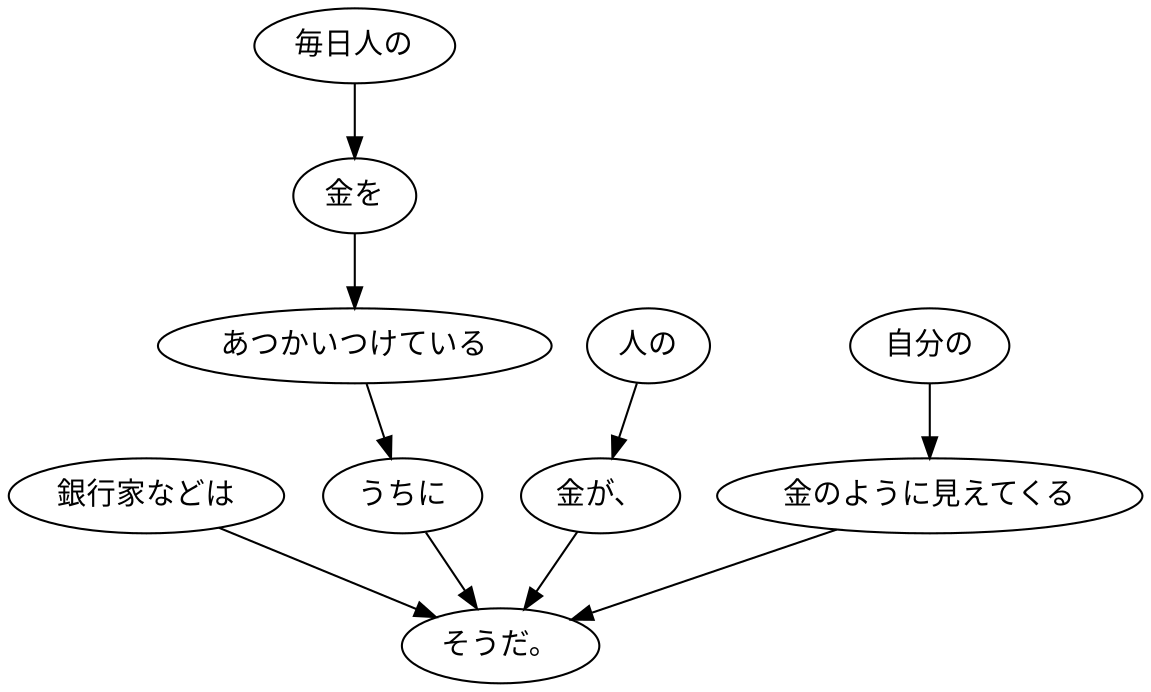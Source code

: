 digraph graph6587 {
	node0 [label="銀行家などは"];
	node1 [label="毎日人の"];
	node2 [label="金を"];
	node3 [label="あつかいつけている"];
	node4 [label="うちに"];
	node5 [label="人の"];
	node6 [label="金が、"];
	node7 [label="自分の"];
	node8 [label="金のように見えてくる"];
	node9 [label="そうだ。"];
	node0 -> node9;
	node1 -> node2;
	node2 -> node3;
	node3 -> node4;
	node4 -> node9;
	node5 -> node6;
	node6 -> node9;
	node7 -> node8;
	node8 -> node9;
}
